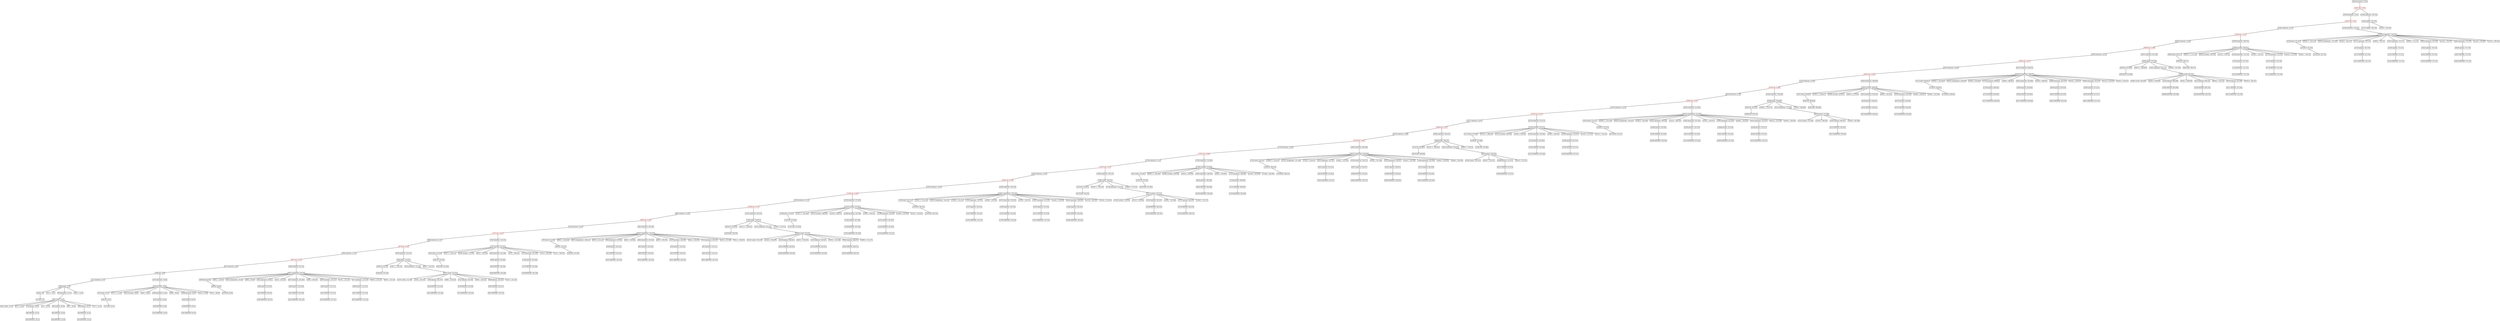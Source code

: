 digraph "Graph from GLL parser"{
graph[ordering=out]
node[fontname=Helvetica fontsize=9 shape=box height=0 width=0 margin=0.04]
edge[arrowsize=0.3]
"34450:statement  0,793"[]
"34450:statement  0,793"->"34427:seq  0,793" []
"34427:seq  0,793"[ color=red]
"34427:seq  0,793"->"34250:statement  0,781" []
"34250:statement  0,781"[]
"34250:statement  0,781"->"34227:seq  0,781" []
"34227:seq  0,781"[ color=red]
"34227:seq  0,781"->"31961:statement  0,741" []
"31961:statement  0,741"[]
"31961:statement  0,741"->"31938:seq  0,741" []
"31938:seq  0,741"[ color=red]
"31938:seq  0,741"->"30463:statement  0,708" []
"30463:statement  0,708"[]
"30463:statement  0,708"->"30440:seq  0,708" []
"30440:seq  0,708"[ color=red]
"30440:seq  0,708"->"29265:statement  0,675" []
"29265:statement  0,675"[]
"29265:statement  0,675"->"29242:seq  0,675" []
"29242:seq  0,675"[ color=red]
"29242:seq  0,675"->"26976:statement  0,628" []
"26976:statement  0,628"[]
"26976:statement  0,628"->"26953:seq  0,628" []
"26953:seq  0,628"[ color=red]
"26953:seq  0,628"->"25478:statement  0,589" []
"25478:statement  0,589"[]
"25478:statement  0,589"->"25455:seq  0,589" []
"25455:seq  0,589"[ color=red]
"25455:seq  0,589"->"24504:statement  0,559" []
"24504:statement  0,559"[]
"24504:statement  0,559"->"24481:seq  0,559" []
"24481:seq  0,559"[ color=red]
"24481:seq  0,559"->"22215:statement  0,513" []
"22215:statement  0,513"[]
"22215:statement  0,513"->"22192:seq  0,513" []
"22192:seq  0,513"[ color=red]
"22192:seq  0,513"->"20717:statement  0,475" []
"20717:statement  0,475"[]
"20717:statement  0,475"->"20694:seq  0,475" []
"20694:seq  0,475"[ color=red]
"20694:seq  0,475"->"19743:statement  0,446" []
"19743:statement  0,446"[]
"19743:statement  0,446"->"19720:seq  0,446" []
"19720:seq  0,446"[ color=red]
"19720:seq  0,446"->"17454:statement  0,406" []
"17454:statement  0,406"[]
"17454:statement  0,406"->"17431:seq  0,406" []
"17431:seq  0,406"[ color=red]
"17431:seq  0,406"->"15956:statement  0,374" []
"15956:statement  0,374"[]
"15956:statement  0,374"->"15933:seq  0,374" []
"15933:seq  0,374"[ color=red]
"15933:seq  0,374"->"14870:statement  0,344" []
"14870:statement  0,344"[]
"14870:statement  0,344"->"14847:seq  0,344" []
"14847:seq  0,344"[ color=red]
"14847:seq  0,344"->"12581:statement  0,305" []
"12581:statement  0,305"[]
"12581:statement  0,305"->"12558:seq  0,305" []
"12558:seq  0,305"[ color=red]
"12558:seq  0,305"->"11083:statement  0,273" []
"11083:statement  0,273"[]
"11083:statement  0,273"->"11060:seq  0,273" []
"11060:seq  0,273"[ color=red]
"11060:seq  0,273"->"9885:statement  0,239" []
"9885:statement  0,239"[]
"9885:statement  0,239"->"9862:seq  0,239" []
"9862:seq  0,239"[ color=red]
"9862:seq  0,239"->"7596:statement  0,191" []
"7596:statement  0,191"[]
"7596:statement  0,191"->"7573:seq  0,191" []
"7573:seq  0,191"[ color=red]
"7573:seq  0,191"->"6098:statement  0,155" []
"6098:statement  0,155"[]
"6098:statement  0,155"->"6075:seq  0,155" []
"6075:seq  0,155"[ color=red]
"6075:seq  0,155"->"4900:statement  0,116" []
"4900:statement  0,116"[]
"4900:statement  0,116"->"4877:seq  0,116" []
"4877:seq  0,116"[ color=red]
"4877:seq  0,116"->"2611:statement  0,69" []
"2611:statement  0,69"[]
"2611:statement  0,69"->"2588:seq  0,69" []
"2588:seq  0,69"[]
"2588:seq  0,69"->"1113:statement  0,34" []
"1113:statement  0,34"[]
"1113:statement  0,34"->"1096:assign  0,34" []
"1096:assign  0,34"[]
"1096:assign  0,34"->"336:ID  0,9" []
"336:ID  0,9"[]
"336:ID  0,9"->"331:&ID  0,9" []
"331:&ID  0,9"[]
"1096:assign  0,34"->"359:'<-'  9,12" []
"359:'<-'  9,12"[]
"1096:assign  0,34"->"999:expression  12,33" []
"999:expression  12,33"[]
"999:expression  12,33"->"982:cuboid  12,33" []
"982:cuboid  12,33"[]
"982:cuboid  12,33"->"606:'cuboid'  12,19" []
"606:'cuboid'  12,19"[]
"982:cuboid  12,33"->"611:'('  19,20" []
"611:'('  19,20"[]
"982:cuboid  12,33"->"712:operand  20,23" []
"712:operand  20,23"[]
"712:operand  20,23"->"695:INTEGER  20,23" []
"695:INTEGER  20,23"[]
"695:INTEGER  20,23"->"690:&INTEGER  20,23" []
"690:&INTEGER  20,23"[]
"982:cuboid  12,33"->"753:','  23,24" []
"753:','  23,24"[]
"982:cuboid  12,33"->"824:operand  24,28" []
"824:operand  24,28"[]
"824:operand  24,28"->"807:INTEGER  24,28" []
"807:INTEGER  24,28"[]
"807:INTEGER  24,28"->"802:&INTEGER  24,28" []
"802:&INTEGER  24,28"[]
"982:cuboid  12,33"->"865:','  28,29" []
"865:','  28,29"[]
"982:cuboid  12,33"->"936:operand  29,32" []
"936:operand  29,32"[]
"936:operand  29,32"->"919:INTEGER  29,32" []
"919:INTEGER  29,32"[]
"919:INTEGER  29,32"->"914:&INTEGER  29,32" []
"914:&INTEGER  29,32"[]
"982:cuboid  12,33"->"977:')'  32,33" []
"977:')'  32,33"[]
"1096:assign  0,34"->"1091:';'  33,34" []
"1091:';'  33,34"[]
"2588:seq  0,69"->"2559:statement  34,69" []
"2559:statement  34,69"[]
"2559:statement  34,69"->"2542:translate  34,69" []
"2542:translate  34,69"[]
"2542:translate  34,69"->"1510:deref  34,47" []
"1510:deref  34,47"[]
"1510:deref  34,47"->"1482:ID  34,47" []
"1482:ID  34,47"[]
"1482:ID  34,47"->"1477:&ID  34,47" []
"1477:&ID  34,47"[]
"2542:translate  34,69"->"1557:'->'  47,50" []
"1557:'->'  47,50"[]
"2542:translate  34,69"->"1643:'translate'  50,60" []
"1643:'translate'  50,60"[]
"2542:translate  34,69"->"1660:'('  60,61" []
"1660:'('  60,61"[]
"2542:translate  34,69"->"1998:expression  61,64" []
"1998:expression  61,64"[]
"1998:expression  61,64"->"1975:operand  61,64" []
"1975:operand  61,64"[]
"1975:operand  61,64"->"1958:INTEGER  61,64" []
"1958:INTEGER  61,64"[]
"1958:INTEGER  61,64"->"1953:&INTEGER  61,64" []
"1953:&INTEGER  61,64"[]
"2542:translate  34,69"->"2090:','  64,65" []
"2090:','  64,65"[]
"2542:translate  34,69"->"2428:expression  65,67" []
"2428:expression  65,67"[]
"2428:expression  65,67"->"2405:operand  65,67" []
"2405:operand  65,67"[]
"2405:operand  65,67"->"2388:INTEGER  65,67" []
"2388:INTEGER  65,67"[]
"2388:INTEGER  65,67"->"2383:&INTEGER  65,67" []
"2383:&INTEGER  65,67"[]
"2542:translate  34,69"->"2520:')'  67,68" []
"2520:')'  67,68"[]
"2542:translate  34,69"->"2537:';'  68,69" []
"2537:';'  68,69"[]
"4877:seq  0,116"->"4848:statement  69,116" []
"4848:statement  69,116"[]
"4848:statement  69,116"->"4831:changeColour  69,116" []
"4831:changeColour  69,116"[]
"4831:changeColour  69,116"->"3008:deref  69,82" []
"3008:deref  69,82"[]
"3008:deref  69,82"->"2980:ID  69,82" []
"2980:ID  69,82"[]
"2980:ID  69,82"->"2975:&ID  69,82" []
"2975:&ID  69,82"[]
"4831:changeColour  69,116"->"3055:'->'  82,85" []
"3055:'->'  82,85"[]
"4831:changeColour  69,116"->"3072:'changeColour'  85,98" []
"3072:'changeColour'  85,98"[]
"4831:changeColour  69,116"->"3089:'('  98,99" []
"3089:'('  98,99"[]
"4831:changeColour  69,116"->"3427:expression  99,101" []
"3427:expression  99,101"[]
"3427:expression  99,101"->"3404:operand  99,101" []
"3404:operand  99,101"[]
"3404:operand  99,101"->"3387:INTEGER  99,101" []
"3387:INTEGER  99,101"[]
"3387:INTEGER  99,101"->"3382:&INTEGER  99,101" []
"3382:&INTEGER  99,101"[]
"4831:changeColour  69,116"->"3519:','  101,102" []
"3519:','  101,102"[]
"4831:changeColour  69,116"->"3857:expression  102,106" []
"3857:expression  102,106"[]
"3857:expression  102,106"->"3834:operand  102,106" []
"3834:operand  102,106"[]
"3834:operand  102,106"->"3817:INTEGER  102,106" []
"3817:INTEGER  102,106"[]
"3817:INTEGER  102,106"->"3812:&INTEGER  102,106" []
"3812:&INTEGER  102,106"[]
"4831:changeColour  69,116"->"3949:','  106,107" []
"3949:','  106,107"[]
"4831:changeColour  69,116"->"4287:expression  107,111" []
"4287:expression  107,111"[]
"4287:expression  107,111"->"4264:operand  107,111" []
"4264:operand  107,111"[]
"4264:operand  107,111"->"4247:INTEGER  107,111" []
"4247:INTEGER  107,111"[]
"4247:INTEGER  107,111"->"4242:&INTEGER  107,111" []
"4242:&INTEGER  107,111"[]
"4831:changeColour  69,116"->"4379:','  111,112" []
"4379:','  111,112"[]
"4831:changeColour  69,116"->"4717:expression  112,114" []
"4717:expression  112,114"[]
"4717:expression  112,114"->"4694:operand  112,114" []
"4694:operand  112,114"[]
"4694:operand  112,114"->"4677:INTEGER  112,114" []
"4677:INTEGER  112,114"[]
"4677:INTEGER  112,114"->"4672:&INTEGER  112,114" []
"4672:&INTEGER  112,114"[]
"4831:changeColour  69,116"->"4809:')'  114,115" []
"4809:')'  114,115"[]
"4831:changeColour  69,116"->"4826:';'  115,116" []
"4826:';'  115,116"[]
"6075:seq  0,155"->"6046:statement  116,155" []
"6046:statement  116,155"[]
"6046:statement  116,155"->"6029:assign  116,155" []
"6029:assign  116,155"[]
"6029:assign  116,155"->"5269:ID  116,130" []
"5269:ID  116,130"[]
"5269:ID  116,130"->"5264:&ID  116,130" []
"5264:&ID  116,130"[]
"6029:assign  116,155"->"5292:'<-'  130,133" []
"5292:'<-'  130,133"[]
"6029:assign  116,155"->"5932:expression  133,154" []
"5932:expression  133,154"[]
"5932:expression  133,154"->"5915:cuboid  133,154" []
"5915:cuboid  133,154"[]
"5915:cuboid  133,154"->"5539:'cuboid'  133,140" []
"5539:'cuboid'  133,140"[]
"5915:cuboid  133,154"->"5544:'('  140,141" []
"5544:'('  140,141"[]
"5915:cuboid  133,154"->"5645:operand  141,144" []
"5645:operand  141,144"[]
"5645:operand  141,144"->"5628:INTEGER  141,144" []
"5628:INTEGER  141,144"[]
"5628:INTEGER  141,144"->"5623:&INTEGER  141,144" []
"5623:&INTEGER  141,144"[]
"5915:cuboid  133,154"->"5686:','  144,145" []
"5686:','  144,145"[]
"5915:cuboid  133,154"->"5757:operand  145,149" []
"5757:operand  145,149"[]
"5757:operand  145,149"->"5740:INTEGER  145,149" []
"5740:INTEGER  145,149"[]
"5740:INTEGER  145,149"->"5735:&INTEGER  145,149" []
"5735:&INTEGER  145,149"[]
"5915:cuboid  133,154"->"5798:','  149,150" []
"5798:','  149,150"[]
"5915:cuboid  133,154"->"5869:operand  150,153" []
"5869:operand  150,153"[]
"5869:operand  150,153"->"5852:INTEGER  150,153" []
"5852:INTEGER  150,153"[]
"5852:INTEGER  150,153"->"5847:&INTEGER  150,153" []
"5847:&INTEGER  150,153"[]
"5915:cuboid  133,154"->"5910:')'  153,154" []
"5910:')'  153,154"[]
"6029:assign  116,155"->"6024:';'  154,155" []
"6024:';'  154,155"[]
"7573:seq  0,191"->"7544:statement  155,191" []
"7544:statement  155,191"[]
"7544:statement  155,191"->"7527:translate  155,191" []
"7527:translate  155,191"[]
"7527:translate  155,191"->"6495:deref  155,169" []
"6495:deref  155,169"[]
"6495:deref  155,169"->"6467:ID  155,169" []
"6467:ID  155,169"[]
"6467:ID  155,169"->"6462:&ID  155,169" []
"6462:&ID  155,169"[]
"7527:translate  155,191"->"6542:'->'  169,172" []
"6542:'->'  169,172"[]
"7527:translate  155,191"->"6628:'translate'  172,182" []
"6628:'translate'  172,182"[]
"7527:translate  155,191"->"6645:'('  182,183" []
"6645:'('  182,183"[]
"7527:translate  155,191"->"6983:expression  183,186" []
"6983:expression  183,186"[]
"6983:expression  183,186"->"6960:operand  183,186" []
"6960:operand  183,186"[]
"6960:operand  183,186"->"6943:INTEGER  183,186" []
"6943:INTEGER  183,186"[]
"6943:INTEGER  183,186"->"6938:&INTEGER  183,186" []
"6938:&INTEGER  183,186"[]
"7527:translate  155,191"->"7075:','  186,187" []
"7075:','  186,187"[]
"7527:translate  155,191"->"7413:expression  187,189" []
"7413:expression  187,189"[]
"7413:expression  187,189"->"7390:operand  187,189" []
"7390:operand  187,189"[]
"7390:operand  187,189"->"7373:INTEGER  187,189" []
"7373:INTEGER  187,189"[]
"7373:INTEGER  187,189"->"7368:&INTEGER  187,189" []
"7368:&INTEGER  187,189"[]
"7527:translate  155,191"->"7505:')'  189,190" []
"7505:')'  189,190"[]
"7527:translate  155,191"->"7522:';'  190,191" []
"7522:';'  190,191"[]
"9862:seq  0,239"->"9833:statement  191,239" []
"9833:statement  191,239"[]
"9833:statement  191,239"->"9816:changeColour  191,239" []
"9816:changeColour  191,239"[]
"9816:changeColour  191,239"->"7993:deref  191,205" []
"7993:deref  191,205"[]
"7993:deref  191,205"->"7965:ID  191,205" []
"7965:ID  191,205"[]
"7965:ID  191,205"->"7960:&ID  191,205" []
"7960:&ID  191,205"[]
"9816:changeColour  191,239"->"8040:'->'  205,208" []
"8040:'->'  205,208"[]
"9816:changeColour  191,239"->"8057:'changeColour'  208,221" []
"8057:'changeColour'  208,221"[]
"9816:changeColour  191,239"->"8074:'('  221,222" []
"8074:'('  221,222"[]
"9816:changeColour  191,239"->"8412:expression  222,224" []
"8412:expression  222,224"[]
"8412:expression  222,224"->"8389:operand  222,224" []
"8389:operand  222,224"[]
"8389:operand  222,224"->"8372:INTEGER  222,224" []
"8372:INTEGER  222,224"[]
"8372:INTEGER  222,224"->"8367:&INTEGER  222,224" []
"8367:&INTEGER  222,224"[]
"9816:changeColour  191,239"->"8504:','  224,225" []
"8504:','  224,225"[]
"9816:changeColour  191,239"->"8842:expression  225,229" []
"8842:expression  225,229"[]
"8842:expression  225,229"->"8819:operand  225,229" []
"8819:operand  225,229"[]
"8819:operand  225,229"->"8802:INTEGER  225,229" []
"8802:INTEGER  225,229"[]
"8802:INTEGER  225,229"->"8797:&INTEGER  225,229" []
"8797:&INTEGER  225,229"[]
"9816:changeColour  191,239"->"8934:','  229,230" []
"8934:','  229,230"[]
"9816:changeColour  191,239"->"9272:expression  230,234" []
"9272:expression  230,234"[]
"9272:expression  230,234"->"9249:operand  230,234" []
"9249:operand  230,234"[]
"9249:operand  230,234"->"9232:INTEGER  230,234" []
"9232:INTEGER  230,234"[]
"9232:INTEGER  230,234"->"9227:&INTEGER  230,234" []
"9227:&INTEGER  230,234"[]
"9816:changeColour  191,239"->"9364:','  234,235" []
"9364:','  234,235"[]
"9816:changeColour  191,239"->"9702:expression  235,237" []
"9702:expression  235,237"[]
"9702:expression  235,237"->"9679:operand  235,237" []
"9679:operand  235,237"[]
"9679:operand  235,237"->"9662:INTEGER  235,237" []
"9662:INTEGER  235,237"[]
"9662:INTEGER  235,237"->"9657:&INTEGER  235,237" []
"9657:&INTEGER  235,237"[]
"9816:changeColour  191,239"->"9794:')'  237,238" []
"9794:')'  237,238"[]
"9816:changeColour  191,239"->"9811:';'  238,239" []
"9811:';'  238,239"[]
"11060:seq  0,273"->"11031:statement  239,273" []
"11031:statement  239,273"[]
"11031:statement  239,273"->"11014:assign  239,273" []
"11014:assign  239,273"[]
"11014:assign  239,273"->"10254:ID  239,249" []
"10254:ID  239,249"[]
"10254:ID  239,249"->"10249:&ID  239,249" []
"10249:&ID  239,249"[]
"11014:assign  239,273"->"10277:'<-'  249,252" []
"10277:'<-'  249,252"[]
"11014:assign  239,273"->"10917:expression  252,272" []
"10917:expression  252,272"[]
"10917:expression  252,272"->"10900:cuboid  252,272" []
"10900:cuboid  252,272"[]
"10900:cuboid  252,272"->"10524:'cuboid'  252,259" []
"10524:'cuboid'  252,259"[]
"10900:cuboid  252,272"->"10529:'('  259,260" []
"10529:'('  259,260"[]
"10900:cuboid  252,272"->"10630:operand  260,263" []
"10630:operand  260,263"[]
"10630:operand  260,263"->"10613:INTEGER  260,263" []
"10613:INTEGER  260,263"[]
"10613:INTEGER  260,263"->"10608:&INTEGER  260,263" []
"10608:&INTEGER  260,263"[]
"10900:cuboid  252,272"->"10671:','  263,264" []
"10671:','  263,264"[]
"10900:cuboid  252,272"->"10742:operand  264,267" []
"10742:operand  264,267"[]
"10742:operand  264,267"->"10725:INTEGER  264,267" []
"10725:INTEGER  264,267"[]
"10725:INTEGER  264,267"->"10720:&INTEGER  264,267" []
"10720:&INTEGER  264,267"[]
"10900:cuboid  252,272"->"10783:','  267,268" []
"10783:','  267,268"[]
"10900:cuboid  252,272"->"10854:operand  268,271" []
"10854:operand  268,271"[]
"10854:operand  268,271"->"10837:INTEGER  268,271" []
"10837:INTEGER  268,271"[]
"10837:INTEGER  268,271"->"10832:&INTEGER  268,271" []
"10832:&INTEGER  268,271"[]
"10900:cuboid  252,272"->"10895:')'  271,272" []
"10895:')'  271,272"[]
"11014:assign  239,273"->"11009:';'  272,273" []
"11009:';'  272,273"[]
"12558:seq  0,305"->"12529:statement  273,305" []
"12529:statement  273,305"[]
"12529:statement  273,305"->"12512:translate  273,305" []
"12512:translate  273,305"[]
"12512:translate  273,305"->"11480:deref  273,283" []
"11480:deref  273,283"[]
"11480:deref  273,283"->"11452:ID  273,283" []
"11452:ID  273,283"[]
"11452:ID  273,283"->"11447:&ID  273,283" []
"11447:&ID  273,283"[]
"12512:translate  273,305"->"11527:'->'  283,286" []
"11527:'->'  283,286"[]
"12512:translate  273,305"->"11613:'translate'  286,296" []
"11613:'translate'  286,296"[]
"12512:translate  273,305"->"11630:'('  296,297" []
"11630:'('  296,297"[]
"12512:translate  273,305"->"11968:expression  297,300" []
"11968:expression  297,300"[]
"11968:expression  297,300"->"11945:operand  297,300" []
"11945:operand  297,300"[]
"11945:operand  297,300"->"11928:INTEGER  297,300" []
"11928:INTEGER  297,300"[]
"11928:INTEGER  297,300"->"11923:&INTEGER  297,300" []
"11923:&INTEGER  297,300"[]
"12512:translate  273,305"->"12060:','  300,301" []
"12060:','  300,301"[]
"12512:translate  273,305"->"12398:expression  301,303" []
"12398:expression  301,303"[]
"12398:expression  301,303"->"12375:operand  301,303" []
"12375:operand  301,303"[]
"12375:operand  301,303"->"12358:INTEGER  301,303" []
"12358:INTEGER  301,303"[]
"12358:INTEGER  301,303"->"12353:&INTEGER  301,303" []
"12353:&INTEGER  301,303"[]
"12512:translate  273,305"->"12490:')'  303,304" []
"12490:')'  303,304"[]
"12512:translate  273,305"->"12507:';'  304,305" []
"12507:';'  304,305"[]
"14847:seq  0,344"->"14818:statement  305,344" []
"14818:statement  305,344"[]
"14818:statement  305,344"->"14801:changeColour  305,344" []
"14801:changeColour  305,344"[]
"14801:changeColour  305,344"->"12978:deref  305,315" []
"12978:deref  305,315"[]
"12978:deref  305,315"->"12950:ID  305,315" []
"12950:ID  305,315"[]
"12950:ID  305,315"->"12945:&ID  305,315" []
"12945:&ID  305,315"[]
"14801:changeColour  305,344"->"13025:'->'  315,318" []
"13025:'->'  315,318"[]
"14801:changeColour  305,344"->"13042:'changeColour'  318,331" []
"13042:'changeColour'  318,331"[]
"14801:changeColour  305,344"->"13059:'('  331,332" []
"13059:'('  331,332"[]
"14801:changeColour  305,344"->"13397:expression  332,333" []
"13397:expression  332,333"[]
"13397:expression  332,333"->"13374:operand  332,333" []
"13374:operand  332,333"[]
"13374:operand  332,333"->"13357:INTEGER  332,333" []
"13357:INTEGER  332,333"[]
"13357:INTEGER  332,333"->"13352:&INTEGER  332,333" []
"13352:&INTEGER  332,333"[]
"14801:changeColour  305,344"->"13489:','  333,334" []
"13489:','  333,334"[]
"14801:changeColour  305,344"->"13827:expression  334,336" []
"13827:expression  334,336"[]
"13827:expression  334,336"->"13804:operand  334,336" []
"13804:operand  334,336"[]
"13804:operand  334,336"->"13787:INTEGER  334,336" []
"13787:INTEGER  334,336"[]
"13787:INTEGER  334,336"->"13782:&INTEGER  334,336" []
"13782:&INTEGER  334,336"[]
"14801:changeColour  305,344"->"13919:','  336,337" []
"13919:','  336,337"[]
"14801:changeColour  305,344"->"14257:expression  337,339" []
"14257:expression  337,339"[]
"14257:expression  337,339"->"14234:operand  337,339" []
"14234:operand  337,339"[]
"14234:operand  337,339"->"14217:INTEGER  337,339" []
"14217:INTEGER  337,339"[]
"14217:INTEGER  337,339"->"14212:&INTEGER  337,339" []
"14212:&INTEGER  337,339"[]
"14801:changeColour  305,344"->"14349:','  339,340" []
"14349:','  339,340"[]
"14801:changeColour  305,344"->"14687:expression  340,342" []
"14687:expression  340,342"[]
"14687:expression  340,342"->"14664:operand  340,342" []
"14664:operand  340,342"[]
"14664:operand  340,342"->"14647:INTEGER  340,342" []
"14647:INTEGER  340,342"[]
"14647:INTEGER  340,342"->"14642:&INTEGER  340,342" []
"14642:&INTEGER  340,342"[]
"14801:changeColour  305,344"->"14779:')'  342,343" []
"14779:')'  342,343"[]
"14801:changeColour  305,344"->"14796:';'  343,344" []
"14796:';'  343,344"[]
"15933:seq  0,374"->"15904:statement  344,374" []
"15904:statement  344,374"[]
"15904:statement  344,374"->"15887:assign  344,374" []
"15887:assign  344,374"[]
"15887:assign  344,374"->"15239:ID  344,352" []
"15239:ID  344,352"[]
"15239:ID  344,352"->"15234:&ID  344,352" []
"15234:&ID  344,352"[]
"15887:assign  344,374"->"15262:'<-'  352,355" []
"15262:'<-'  352,355"[]
"15887:assign  344,374"->"15790:expression  355,373" []
"15790:expression  355,373"[]
"15790:expression  355,373"->"15773:cylinder  355,373" []
"15773:cylinder  355,373"[]
"15773:cylinder  355,373"->"15509:'cylinder'  355,364" []
"15509:'cylinder'  355,364"[]
"15773:cylinder  355,373"->"15514:'('  364,365" []
"15514:'('  364,365"[]
"15773:cylinder  355,373"->"15615:operand  365,367" []
"15615:operand  365,367"[]
"15615:operand  365,367"->"15598:INTEGER  365,367" []
"15598:INTEGER  365,367"[]
"15598:INTEGER  365,367"->"15593:&INTEGER  365,367" []
"15593:&INTEGER  365,367"[]
"15773:cylinder  355,373"->"15656:','  367,368" []
"15656:','  367,368"[]
"15773:cylinder  355,373"->"15727:operand  368,372" []
"15727:operand  368,372"[]
"15727:operand  368,372"->"15710:INTEGER  368,372" []
"15710:INTEGER  368,372"[]
"15710:INTEGER  368,372"->"15705:&INTEGER  368,372" []
"15705:&INTEGER  368,372"[]
"15773:cylinder  355,373"->"15768:')'  372,373" []
"15768:')'  372,373"[]
"15887:assign  344,374"->"15882:';'  373,374" []
"15882:';'  373,374"[]
"17431:seq  0,406"->"17402:statement  374,406" []
"17402:statement  374,406"[]
"17402:statement  374,406"->"17385:translate  374,406" []
"17385:translate  374,406"[]
"17385:translate  374,406"->"16353:deref  374,382" []
"16353:deref  374,382"[]
"16353:deref  374,382"->"16325:ID  374,382" []
"16325:ID  374,382"[]
"16325:ID  374,382"->"16320:&ID  374,382" []
"16320:&ID  374,382"[]
"17385:translate  374,406"->"16400:'->'  382,385" []
"16400:'->'  382,385"[]
"17385:translate  374,406"->"16486:'translate'  385,395" []
"16486:'translate'  385,395"[]
"17385:translate  374,406"->"16503:'('  395,396" []
"16503:'('  395,396"[]
"17385:translate  374,406"->"16841:expression  396,399" []
"16841:expression  396,399"[]
"16841:expression  396,399"->"16818:operand  396,399" []
"16818:operand  396,399"[]
"16818:operand  396,399"->"16801:INTEGER  396,399" []
"16801:INTEGER  396,399"[]
"16801:INTEGER  396,399"->"16796:&INTEGER  396,399" []
"16796:&INTEGER  396,399"[]
"17385:translate  374,406"->"16933:','  399,400" []
"16933:','  399,400"[]
"17385:translate  374,406"->"17271:expression  400,404" []
"17271:expression  400,404"[]
"17271:expression  400,404"->"17248:operand  400,404" []
"17248:operand  400,404"[]
"17248:operand  400,404"->"17231:INTEGER  400,404" []
"17231:INTEGER  400,404"[]
"17231:INTEGER  400,404"->"17226:&INTEGER  400,404" []
"17226:&INTEGER  400,404"[]
"17385:translate  374,406"->"17363:')'  404,405" []
"17363:')'  404,405"[]
"17385:translate  374,406"->"17380:';'  405,406" []
"17380:';'  405,406"[]
"19720:seq  0,446"->"19691:statement  406,446" []
"19691:statement  406,446"[]
"19691:statement  406,446"->"19674:changeColour  406,446" []
"19674:changeColour  406,446"[]
"19674:changeColour  406,446"->"17851:deref  406,414" []
"17851:deref  406,414"[]
"17851:deref  406,414"->"17823:ID  406,414" []
"17823:ID  406,414"[]
"17823:ID  406,414"->"17818:&ID  406,414" []
"17818:&ID  406,414"[]
"19674:changeColour  406,446"->"17898:'->'  414,417" []
"17898:'->'  414,417"[]
"19674:changeColour  406,446"->"17915:'changeColour'  417,430" []
"17915:'changeColour'  417,430"[]
"19674:changeColour  406,446"->"17932:'('  430,431" []
"17932:'('  430,431"[]
"19674:changeColour  406,446"->"18270:expression  431,433" []
"18270:expression  431,433"[]
"18270:expression  431,433"->"18247:operand  431,433" []
"18247:operand  431,433"[]
"18247:operand  431,433"->"18230:INTEGER  431,433" []
"18230:INTEGER  431,433"[]
"18230:INTEGER  431,433"->"18225:&INTEGER  431,433" []
"18225:&INTEGER  431,433"[]
"19674:changeColour  406,446"->"18362:','  433,434" []
"18362:','  433,434"[]
"19674:changeColour  406,446"->"18700:expression  434,437" []
"18700:expression  434,437"[]
"18700:expression  434,437"->"18677:operand  434,437" []
"18677:operand  434,437"[]
"18677:operand  434,437"->"18660:INTEGER  434,437" []
"18660:INTEGER  434,437"[]
"18660:INTEGER  434,437"->"18655:&INTEGER  434,437" []
"18655:&INTEGER  434,437"[]
"19674:changeColour  406,446"->"18792:','  437,438" []
"18792:','  437,438"[]
"19674:changeColour  406,446"->"19130:expression  438,441" []
"19130:expression  438,441"[]
"19130:expression  438,441"->"19107:operand  438,441" []
"19107:operand  438,441"[]
"19107:operand  438,441"->"19090:INTEGER  438,441" []
"19090:INTEGER  438,441"[]
"19090:INTEGER  438,441"->"19085:&INTEGER  438,441" []
"19085:&INTEGER  438,441"[]
"19674:changeColour  406,446"->"19222:','  441,442" []
"19222:','  441,442"[]
"19674:changeColour  406,446"->"19560:expression  442,444" []
"19560:expression  442,444"[]
"19560:expression  442,444"->"19537:operand  442,444" []
"19537:operand  442,444"[]
"19537:operand  442,444"->"19520:INTEGER  442,444" []
"19520:INTEGER  442,444"[]
"19520:INTEGER  442,444"->"19515:&INTEGER  442,444" []
"19515:&INTEGER  442,444"[]
"19674:changeColour  406,446"->"19652:')'  444,445" []
"19652:')'  444,445"[]
"19674:changeColour  406,446"->"19669:';'  445,446" []
"19669:';'  445,446"[]
"20694:seq  0,475"->"20665:statement  446,475" []
"20665:statement  446,475"[]
"20665:statement  446,475"->"20648:assign  446,475" []
"20648:assign  446,475"[]
"20648:assign  446,475"->"20112:ID  446,460" []
"20112:ID  446,460"[]
"20112:ID  446,460"->"20107:&ID  446,460" []
"20107:&ID  446,460"[]
"20648:assign  446,475"->"20135:'<-'  460,463" []
"20135:'<-'  460,463"[]
"20648:assign  446,475"->"20551:expression  463,474" []
"20551:expression  463,474"[]
"20551:expression  463,474"->"20534:sphere  463,474" []
"20534:sphere  463,474"[]
"20534:sphere  463,474"->"20382:'sphere'  463,470" []
"20382:'sphere'  463,470"[]
"20534:sphere  463,474"->"20387:'('  470,471" []
"20387:'('  470,471"[]
"20534:sphere  463,474"->"20488:operand  471,473" []
"20488:operand  471,473"[]
"20488:operand  471,473"->"20471:INTEGER  471,473" []
"20471:INTEGER  471,473"[]
"20471:INTEGER  471,473"->"20466:&INTEGER  471,473" []
"20466:&INTEGER  471,473"[]
"20534:sphere  463,474"->"20529:')'  473,474" []
"20529:')'  473,474"[]
"20648:assign  446,475"->"20643:';'  474,475" []
"20643:';'  474,475"[]
"22192:seq  0,513"->"22163:statement  475,513" []
"22163:statement  475,513"[]
"22163:statement  475,513"->"22146:translate  475,513" []
"22146:translate  475,513"[]
"22146:translate  475,513"->"21114:deref  475,489" []
"21114:deref  475,489"[]
"21114:deref  475,489"->"21086:ID  475,489" []
"21086:ID  475,489"[]
"21086:ID  475,489"->"21081:&ID  475,489" []
"21081:&ID  475,489"[]
"22146:translate  475,513"->"21161:'->'  489,492" []
"21161:'->'  489,492"[]
"22146:translate  475,513"->"21247:'translate'  492,502" []
"21247:'translate'  492,502"[]
"22146:translate  475,513"->"21264:'('  502,503" []
"21264:'('  502,503"[]
"22146:translate  475,513"->"21602:expression  503,506" []
"21602:expression  503,506"[]
"21602:expression  503,506"->"21579:operand  503,506" []
"21579:operand  503,506"[]
"21579:operand  503,506"->"21562:INTEGER  503,506" []
"21562:INTEGER  503,506"[]
"21562:INTEGER  503,506"->"21557:&INTEGER  503,506" []
"21557:&INTEGER  503,506"[]
"22146:translate  475,513"->"21694:','  506,507" []
"21694:','  506,507"[]
"22146:translate  475,513"->"22032:expression  507,511" []
"22032:expression  507,511"[]
"22032:expression  507,511"->"22009:operand  507,511" []
"22009:operand  507,511"[]
"22009:operand  507,511"->"21992:INTEGER  507,511" []
"21992:INTEGER  507,511"[]
"21992:INTEGER  507,511"->"21987:&INTEGER  507,511" []
"21987:&INTEGER  507,511"[]
"22146:translate  475,513"->"22124:')'  511,512" []
"22124:')'  511,512"[]
"22146:translate  475,513"->"22141:';'  512,513" []
"22141:';'  512,513"[]
"24481:seq  0,559"->"24452:statement  513,559" []
"24452:statement  513,559"[]
"24452:statement  513,559"->"24435:changeColour  513,559" []
"24435:changeColour  513,559"[]
"24435:changeColour  513,559"->"22612:deref  513,527" []
"22612:deref  513,527"[]
"22612:deref  513,527"->"22584:ID  513,527" []
"22584:ID  513,527"[]
"22584:ID  513,527"->"22579:&ID  513,527" []
"22579:&ID  513,527"[]
"24435:changeColour  513,559"->"22659:'->'  527,530" []
"22659:'->'  527,530"[]
"24435:changeColour  513,559"->"22676:'changeColour'  530,543" []
"22676:'changeColour'  530,543"[]
"24435:changeColour  513,559"->"22693:'('  543,544" []
"22693:'('  543,544"[]
"24435:changeColour  513,559"->"23031:expression  544,546" []
"23031:expression  544,546"[]
"23031:expression  544,546"->"23008:operand  544,546" []
"23008:operand  544,546"[]
"23008:operand  544,546"->"22991:INTEGER  544,546" []
"22991:INTEGER  544,546"[]
"22991:INTEGER  544,546"->"22986:&INTEGER  544,546" []
"22986:&INTEGER  544,546"[]
"24435:changeColour  513,559"->"23123:','  546,547" []
"23123:','  546,547"[]
"24435:changeColour  513,559"->"23461:expression  547,550" []
"23461:expression  547,550"[]
"23461:expression  547,550"->"23438:operand  547,550" []
"23438:operand  547,550"[]
"23438:operand  547,550"->"23421:INTEGER  547,550" []
"23421:INTEGER  547,550"[]
"23421:INTEGER  547,550"->"23416:&INTEGER  547,550" []
"23416:&INTEGER  547,550"[]
"24435:changeColour  513,559"->"23553:','  550,551" []
"23553:','  550,551"[]
"24435:changeColour  513,559"->"23891:expression  551,554" []
"23891:expression  551,554"[]
"23891:expression  551,554"->"23868:operand  551,554" []
"23868:operand  551,554"[]
"23868:operand  551,554"->"23851:INTEGER  551,554" []
"23851:INTEGER  551,554"[]
"23851:INTEGER  551,554"->"23846:&INTEGER  551,554" []
"23846:&INTEGER  551,554"[]
"24435:changeColour  513,559"->"23983:','  554,555" []
"23983:','  554,555"[]
"24435:changeColour  513,559"->"24321:expression  555,557" []
"24321:expression  555,557"[]
"24321:expression  555,557"->"24298:operand  555,557" []
"24298:operand  555,557"[]
"24298:operand  555,557"->"24281:INTEGER  555,557" []
"24281:INTEGER  555,557"[]
"24281:INTEGER  555,557"->"24276:&INTEGER  555,557" []
"24276:&INTEGER  555,557"[]
"24435:changeColour  513,559"->"24413:')'  557,558" []
"24413:')'  557,558"[]
"24435:changeColour  513,559"->"24430:';'  558,559" []
"24430:';'  558,559"[]
"25455:seq  0,589"->"25426:statement  559,589" []
"25426:statement  559,589"[]
"25426:statement  559,589"->"25409:assign  559,589" []
"25409:assign  559,589"[]
"25409:assign  559,589"->"24873:ID  559,574" []
"24873:ID  559,574"[]
"24873:ID  559,574"->"24868:&ID  559,574" []
"24868:&ID  559,574"[]
"25409:assign  559,589"->"24896:'<-'  574,577" []
"24896:'<-'  574,577"[]
"25409:assign  559,589"->"25312:expression  577,588" []
"25312:expression  577,588"[]
"25312:expression  577,588"->"25295:sphere  577,588" []
"25295:sphere  577,588"[]
"25295:sphere  577,588"->"25143:'sphere'  577,584" []
"25143:'sphere'  577,584"[]
"25295:sphere  577,588"->"25148:'('  584,585" []
"25148:'('  584,585"[]
"25295:sphere  577,588"->"25249:operand  585,587" []
"25249:operand  585,587"[]
"25249:operand  585,587"->"25232:INTEGER  585,587" []
"25232:INTEGER  585,587"[]
"25232:INTEGER  585,587"->"25227:&INTEGER  585,587" []
"25227:&INTEGER  585,587"[]
"25295:sphere  577,588"->"25290:')'  587,588" []
"25290:')'  587,588"[]
"25409:assign  559,589"->"25404:';'  588,589" []
"25404:';'  588,589"[]
"26953:seq  0,628"->"26924:statement  589,628" []
"26924:statement  589,628"[]
"26924:statement  589,628"->"26907:translate  589,628" []
"26907:translate  589,628"[]
"26907:translate  589,628"->"25875:deref  589,604" []
"25875:deref  589,604"[]
"25875:deref  589,604"->"25847:ID  589,604" []
"25847:ID  589,604"[]
"25847:ID  589,604"->"25842:&ID  589,604" []
"25842:&ID  589,604"[]
"26907:translate  589,628"->"25922:'->'  604,607" []
"25922:'->'  604,607"[]
"26907:translate  589,628"->"26008:'translate'  607,617" []
"26008:'translate'  607,617"[]
"26907:translate  589,628"->"26025:'('  617,618" []
"26025:'('  617,618"[]
"26907:translate  589,628"->"26363:expression  618,621" []
"26363:expression  618,621"[]
"26363:expression  618,621"->"26340:operand  618,621" []
"26340:operand  618,621"[]
"26340:operand  618,621"->"26323:INTEGER  618,621" []
"26323:INTEGER  618,621"[]
"26323:INTEGER  618,621"->"26318:&INTEGER  618,621" []
"26318:&INTEGER  618,621"[]
"26907:translate  589,628"->"26455:','  621,622" []
"26455:','  621,622"[]
"26907:translate  589,628"->"26793:expression  622,626" []
"26793:expression  622,626"[]
"26793:expression  622,626"->"26770:operand  622,626" []
"26770:operand  622,626"[]
"26770:operand  622,626"->"26753:INTEGER  622,626" []
"26753:INTEGER  622,626"[]
"26753:INTEGER  622,626"->"26748:&INTEGER  622,626" []
"26748:&INTEGER  622,626"[]
"26907:translate  589,628"->"26885:')'  626,627" []
"26885:')'  626,627"[]
"26907:translate  589,628"->"26902:';'  627,628" []
"26902:';'  627,628"[]
"29242:seq  0,675"->"29213:statement  628,675" []
"29213:statement  628,675"[]
"29213:statement  628,675"->"29196:changeColour  628,675" []
"29196:changeColour  628,675"[]
"29196:changeColour  628,675"->"27373:deref  628,643" []
"27373:deref  628,643"[]
"27373:deref  628,643"->"27345:ID  628,643" []
"27345:ID  628,643"[]
"27345:ID  628,643"->"27340:&ID  628,643" []
"27340:&ID  628,643"[]
"29196:changeColour  628,675"->"27420:'->'  643,646" []
"27420:'->'  643,646"[]
"29196:changeColour  628,675"->"27437:'changeColour'  646,659" []
"27437:'changeColour'  646,659"[]
"29196:changeColour  628,675"->"27454:'('  659,660" []
"27454:'('  659,660"[]
"29196:changeColour  628,675"->"27792:expression  660,662" []
"27792:expression  660,662"[]
"27792:expression  660,662"->"27769:operand  660,662" []
"27769:operand  660,662"[]
"27769:operand  660,662"->"27752:INTEGER  660,662" []
"27752:INTEGER  660,662"[]
"27752:INTEGER  660,662"->"27747:&INTEGER  660,662" []
"27747:&INTEGER  660,662"[]
"29196:changeColour  628,675"->"27884:','  662,663" []
"27884:','  662,663"[]
"29196:changeColour  628,675"->"28222:expression  663,666" []
"28222:expression  663,666"[]
"28222:expression  663,666"->"28199:operand  663,666" []
"28199:operand  663,666"[]
"28199:operand  663,666"->"28182:INTEGER  663,666" []
"28182:INTEGER  663,666"[]
"28182:INTEGER  663,666"->"28177:&INTEGER  663,666" []
"28177:&INTEGER  663,666"[]
"29196:changeColour  628,675"->"28314:','  666,667" []
"28314:','  666,667"[]
"29196:changeColour  628,675"->"28652:expression  667,670" []
"28652:expression  667,670"[]
"28652:expression  667,670"->"28629:operand  667,670" []
"28629:operand  667,670"[]
"28629:operand  667,670"->"28612:INTEGER  667,670" []
"28612:INTEGER  667,670"[]
"28612:INTEGER  667,670"->"28607:&INTEGER  667,670" []
"28607:&INTEGER  667,670"[]
"29196:changeColour  628,675"->"28744:','  670,671" []
"28744:','  670,671"[]
"29196:changeColour  628,675"->"29082:expression  671,673" []
"29082:expression  671,673"[]
"29082:expression  671,673"->"29059:operand  671,673" []
"29059:operand  671,673"[]
"29059:operand  671,673"->"29042:INTEGER  671,673" []
"29042:INTEGER  671,673"[]
"29042:INTEGER  671,673"->"29037:&INTEGER  671,673" []
"29037:&INTEGER  671,673"[]
"29196:changeColour  628,675"->"29174:')'  673,674" []
"29174:')'  673,674"[]
"29196:changeColour  628,675"->"29191:';'  674,675" []
"29191:';'  674,675"[]
"30440:seq  0,708"->"30411:statement  675,708" []
"30411:statement  675,708"[]
"30411:statement  675,708"->"30394:assign  675,708" []
"30394:assign  675,708"[]
"30394:assign  675,708"->"29634:ID  675,684" []
"29634:ID  675,684"[]
"29634:ID  675,684"->"29629:&ID  675,684" []
"29629:&ID  675,684"[]
"30394:assign  675,708"->"29657:'<-'  684,687" []
"29657:'<-'  684,687"[]
"30394:assign  675,708"->"30297:expression  687,707" []
"30297:expression  687,707"[]
"30297:expression  687,707"->"30280:cuboid  687,707" []
"30280:cuboid  687,707"[]
"30280:cuboid  687,707"->"29904:'cuboid'  687,694" []
"29904:'cuboid'  687,694"[]
"30280:cuboid  687,707"->"29909:'('  694,695" []
"29909:'('  694,695"[]
"30280:cuboid  687,707"->"30010:operand  695,698" []
"30010:operand  695,698"[]
"30010:operand  695,698"->"29993:INTEGER  695,698" []
"29993:INTEGER  695,698"[]
"29993:INTEGER  695,698"->"29988:&INTEGER  695,698" []
"29988:&INTEGER  695,698"[]
"30280:cuboid  687,707"->"30051:','  698,699" []
"30051:','  698,699"[]
"30280:cuboid  687,707"->"30122:operand  699,702" []
"30122:operand  699,702"[]
"30122:operand  699,702"->"30105:INTEGER  699,702" []
"30105:INTEGER  699,702"[]
"30105:INTEGER  699,702"->"30100:&INTEGER  699,702" []
"30100:&INTEGER  699,702"[]
"30280:cuboid  687,707"->"30163:','  702,703" []
"30163:','  702,703"[]
"30280:cuboid  687,707"->"30234:operand  703,706" []
"30234:operand  703,706"[]
"30234:operand  703,706"->"30217:INTEGER  703,706" []
"30217:INTEGER  703,706"[]
"30217:INTEGER  703,706"->"30212:&INTEGER  703,706" []
"30212:&INTEGER  703,706"[]
"30280:cuboid  687,707"->"30275:')'  706,707" []
"30275:')'  706,707"[]
"30394:assign  675,708"->"30389:';'  707,708" []
"30389:';'  707,708"[]
"31938:seq  0,741"->"31909:statement  708,741" []
"31909:statement  708,741"[]
"31909:statement  708,741"->"31892:translate  708,741" []
"31892:translate  708,741"[]
"31892:translate  708,741"->"30860:deref  708,717" []
"30860:deref  708,717"[]
"30860:deref  708,717"->"30832:ID  708,717" []
"30832:ID  708,717"[]
"30832:ID  708,717"->"30827:&ID  708,717" []
"30827:&ID  708,717"[]
"31892:translate  708,741"->"30907:'->'  717,720" []
"30907:'->'  717,720"[]
"31892:translate  708,741"->"30993:'translate'  720,730" []
"30993:'translate'  720,730"[]
"31892:translate  708,741"->"31010:'('  730,731" []
"31010:'('  730,731"[]
"31892:translate  708,741"->"31348:expression  731,734" []
"31348:expression  731,734"[]
"31348:expression  731,734"->"31325:operand  731,734" []
"31325:operand  731,734"[]
"31325:operand  731,734"->"31308:INTEGER  731,734" []
"31308:INTEGER  731,734"[]
"31308:INTEGER  731,734"->"31303:&INTEGER  731,734" []
"31303:&INTEGER  731,734"[]
"31892:translate  708,741"->"31440:','  734,735" []
"31440:','  734,735"[]
"31892:translate  708,741"->"31778:expression  735,739" []
"31778:expression  735,739"[]
"31778:expression  735,739"->"31755:operand  735,739" []
"31755:operand  735,739"[]
"31755:operand  735,739"->"31738:INTEGER  735,739" []
"31738:INTEGER  735,739"[]
"31738:INTEGER  735,739"->"31733:&INTEGER  735,739" []
"31733:&INTEGER  735,739"[]
"31892:translate  708,741"->"31870:')'  739,740" []
"31870:')'  739,740"[]
"31892:translate  708,741"->"31887:';'  740,741" []
"31887:';'  740,741"[]
"34227:seq  0,781"->"34198:statement  741,781" []
"34198:statement  741,781"[]
"34198:statement  741,781"->"34181:changeColour  741,781" []
"34181:changeColour  741,781"[]
"34181:changeColour  741,781"->"32358:deref  741,750" []
"32358:deref  741,750"[]
"32358:deref  741,750"->"32330:ID  741,750" []
"32330:ID  741,750"[]
"32330:ID  741,750"->"32325:&ID  741,750" []
"32325:&ID  741,750"[]
"34181:changeColour  741,781"->"32405:'->'  750,753" []
"32405:'->'  750,753"[]
"34181:changeColour  741,781"->"32422:'changeColour'  753,766" []
"32422:'changeColour'  753,766"[]
"34181:changeColour  741,781"->"32439:'('  766,767" []
"32439:'('  766,767"[]
"34181:changeColour  741,781"->"32777:expression  767,770" []
"32777:expression  767,770"[]
"32777:expression  767,770"->"32754:operand  767,770" []
"32754:operand  767,770"[]
"32754:operand  767,770"->"32737:INTEGER  767,770" []
"32737:INTEGER  767,770"[]
"32737:INTEGER  767,770"->"32732:&INTEGER  767,770" []
"32732:&INTEGER  767,770"[]
"34181:changeColour  741,781"->"32869:','  770,771" []
"32869:','  770,771"[]
"34181:changeColour  741,781"->"33207:expression  771,773" []
"33207:expression  771,773"[]
"33207:expression  771,773"->"33184:operand  771,773" []
"33184:operand  771,773"[]
"33184:operand  771,773"->"33167:INTEGER  771,773" []
"33167:INTEGER  771,773"[]
"33167:INTEGER  771,773"->"33162:&INTEGER  771,773" []
"33162:&INTEGER  771,773"[]
"34181:changeColour  741,781"->"33299:','  773,774" []
"33299:','  773,774"[]
"34181:changeColour  741,781"->"33637:expression  774,776" []
"33637:expression  774,776"[]
"33637:expression  774,776"->"33614:operand  774,776" []
"33614:operand  774,776"[]
"33614:operand  774,776"->"33597:INTEGER  774,776" []
"33597:INTEGER  774,776"[]
"33597:INTEGER  774,776"->"33592:&INTEGER  774,776" []
"33592:&INTEGER  774,776"[]
"34181:changeColour  741,781"->"33729:','  776,777" []
"33729:','  776,777"[]
"34181:changeColour  741,781"->"34067:expression  777,779" []
"34067:expression  777,779"[]
"34067:expression  777,779"->"34044:operand  777,779" []
"34044:operand  777,779"[]
"34044:operand  777,779"->"34027:INTEGER  777,779" []
"34027:INTEGER  777,779"[]
"34027:INTEGER  777,779"->"34022:&INTEGER  777,779" []
"34022:&INTEGER  777,779"[]
"34181:changeColour  741,781"->"34159:')'  779,780" []
"34159:')'  779,780"[]
"34181:changeColour  741,781"->"34176:';'  780,781" []
"34176:';'  780,781"[]
"34427:seq  0,793"->"34398:statement  781,793" []
"34398:statement  781,793"[]
"34398:statement  781,793"->"34381:display  781,793" []
"34381:display  781,793"[]
"34381:display  781,793"->"34371:'display'  781,792" []
"34371:'display'  781,792"[]
"34381:display  781,793"->"34376:';'  792,793" []
"34376:';'  792,793"[]
}
